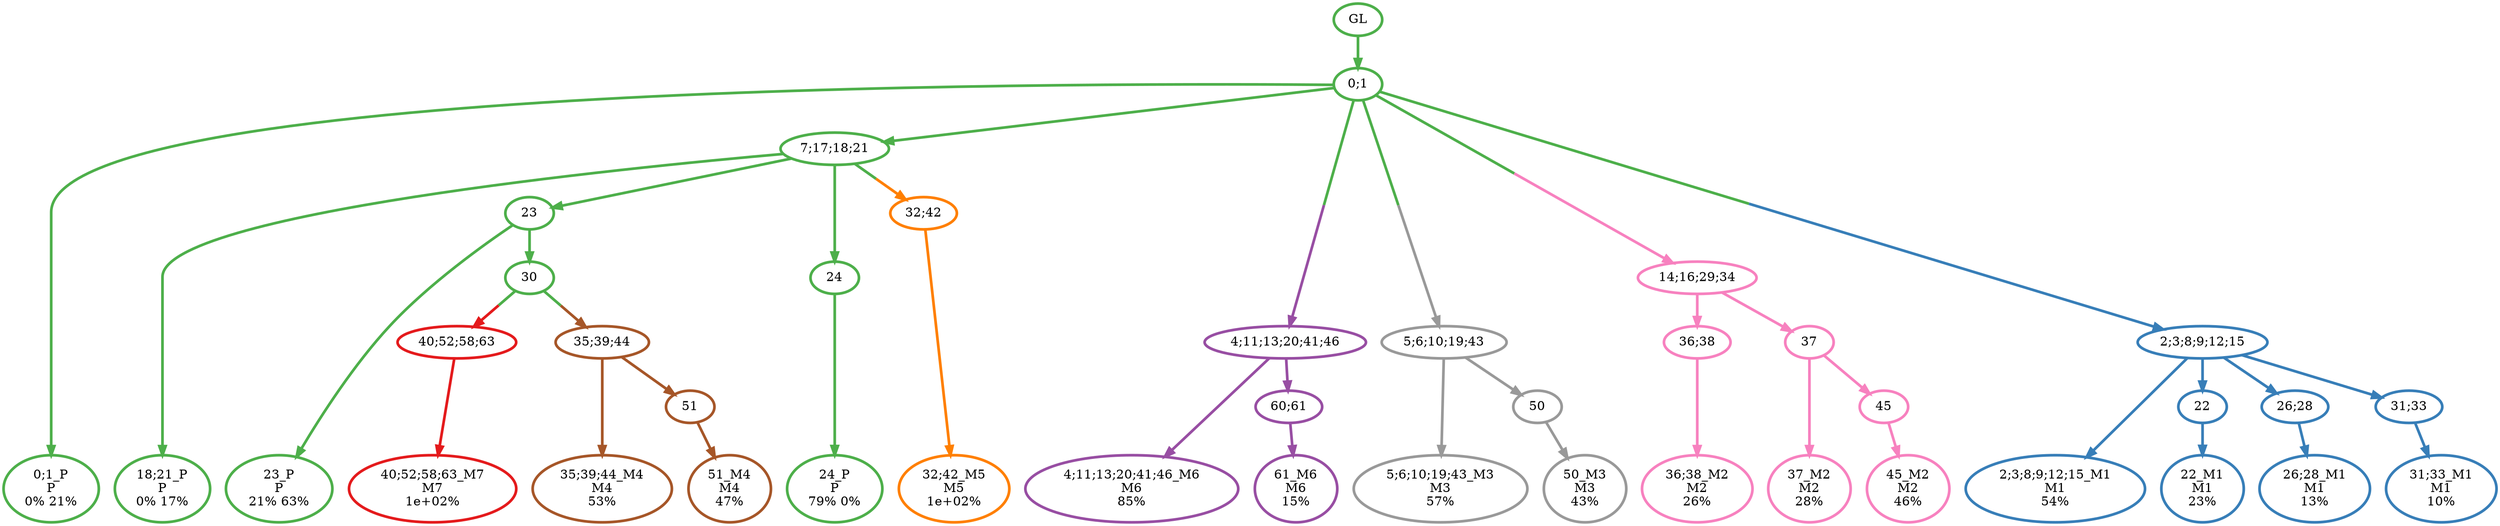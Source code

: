 digraph T {
	{
		rank=same
		38 [penwidth=3,colorscheme=set19,color=3,label="0;1_P\nP\n0% 21%"]
		36 [penwidth=3,colorscheme=set19,color=3,label="18;21_P\nP\n0% 17%"]
		34 [penwidth=3,colorscheme=set19,color=3,label="23_P\nP\n21% 63%"]
		32 [penwidth=3,colorscheme=set19,color=3,label="24_P\nP\n79% 0%"]
		31 [penwidth=3,colorscheme=set19,color=2,label="2;3;8;9;12;15_M1\nM1\n54%"]
		29 [penwidth=3,colorscheme=set19,color=2,label="22_M1\nM1\n23%"]
		27 [penwidth=3,colorscheme=set19,color=2,label="26;28_M1\nM1\n13%"]
		25 [penwidth=3,colorscheme=set19,color=2,label="31;33_M1\nM1\n10%"]
		23 [penwidth=3,colorscheme=set19,color=8,label="36;38_M2\nM2\n26%"]
		21 [penwidth=3,colorscheme=set19,color=8,label="37_M2\nM2\n28%"]
		19 [penwidth=3,colorscheme=set19,color=8,label="45_M2\nM2\n46%"]
		18 [penwidth=3,colorscheme=set19,color=9,label="5;6;10;19;43_M3\nM3\n57%"]
		16 [penwidth=3,colorscheme=set19,color=9,label="50_M3\nM3\n43%"]
		14 [penwidth=3,colorscheme=set19,color=7,label="35;39;44_M4\nM4\n53%"]
		12 [penwidth=3,colorscheme=set19,color=7,label="51_M4\nM4\n47%"]
		11 [penwidth=3,colorscheme=set19,color=5,label="32;42_M5\nM5\n1e+02%"]
		10 [penwidth=3,colorscheme=set19,color=4,label="4;11;13;20;41;46_M6\nM6\n85%"]
		8 [penwidth=3,colorscheme=set19,color=4,label="61_M6\nM6\n15%"]
		7 [penwidth=3,colorscheme=set19,color=1,label="40;52;58;63_M7\nM7\n1e+02%"]
	}
	40 [penwidth=3,colorscheme=set19,color=3,label="GL"]
	39 [penwidth=3,colorscheme=set19,color=3,label="0;1"]
	37 [penwidth=3,colorscheme=set19,color=3,label="7;17;18;21"]
	35 [penwidth=3,colorscheme=set19,color=3,label="23"]
	33 [penwidth=3,colorscheme=set19,color=3,label="24"]
	30 [penwidth=3,colorscheme=set19,color=2,label="22"]
	28 [penwidth=3,colorscheme=set19,color=2,label="26;28"]
	26 [penwidth=3,colorscheme=set19,color=2,label="31;33"]
	24 [penwidth=3,colorscheme=set19,color=8,label="36;38"]
	22 [penwidth=3,colorscheme=set19,color=8,label="37"]
	20 [penwidth=3,colorscheme=set19,color=8,label="45"]
	17 [penwidth=3,colorscheme=set19,color=9,label="50"]
	15 [penwidth=3,colorscheme=set19,color=3,label="30"]
	13 [penwidth=3,colorscheme=set19,color=7,label="51"]
	9 [penwidth=3,colorscheme=set19,color=4,label="60;61"]
	6 [penwidth=3,colorscheme=set19,color=1,label="40;52;58;63"]
	5 [penwidth=3,colorscheme=set19,color=4,label="4;11;13;20;41;46"]
	4 [penwidth=3,colorscheme=set19,color=5,label="32;42"]
	3 [penwidth=3,colorscheme=set19,color=7,label="35;39;44"]
	2 [penwidth=3,colorscheme=set19,color=9,label="5;6;10;19;43"]
	1 [penwidth=3,colorscheme=set19,color=8,label="14;16;29;34"]
	0 [penwidth=3,colorscheme=set19,color=2,label="2;3;8;9;12;15"]
	40 -> 39 [penwidth=3,colorscheme=set19,color=3]
	39 -> 38 [penwidth=3,colorscheme=set19,color=3]
	39 -> 37 [penwidth=3,colorscheme=set19,color=3]
	39 -> 5 [penwidth=3,colorscheme=set19,color="3;0.5:4"]
	39 -> 2 [penwidth=3,colorscheme=set19,color="3;0.5:9"]
	39 -> 1 [penwidth=3,colorscheme=set19,color="3;0.5:8"]
	39 -> 0 [penwidth=3,colorscheme=set19,color="3;0.5:2"]
	37 -> 36 [penwidth=3,colorscheme=set19,color=3]
	37 -> 35 [penwidth=3,colorscheme=set19,color=3]
	37 -> 33 [penwidth=3,colorscheme=set19,color=3]
	37 -> 4 [penwidth=3,colorscheme=set19,color="3;0.5:5"]
	35 -> 34 [penwidth=3,colorscheme=set19,color=3]
	35 -> 15 [penwidth=3,colorscheme=set19,color=3]
	33 -> 32 [penwidth=3,colorscheme=set19,color=3]
	30 -> 29 [penwidth=3,colorscheme=set19,color=2]
	28 -> 27 [penwidth=3,colorscheme=set19,color=2]
	26 -> 25 [penwidth=3,colorscheme=set19,color=2]
	24 -> 23 [penwidth=3,colorscheme=set19,color=8]
	22 -> 21 [penwidth=3,colorscheme=set19,color=8]
	22 -> 20 [penwidth=3,colorscheme=set19,color=8]
	20 -> 19 [penwidth=3,colorscheme=set19,color=8]
	17 -> 16 [penwidth=3,colorscheme=set19,color=9]
	15 -> 6 [penwidth=3,colorscheme=set19,color="3;0.5:1"]
	15 -> 3 [penwidth=3,colorscheme=set19,color="3;0.5:7"]
	13 -> 12 [penwidth=3,colorscheme=set19,color=7]
	9 -> 8 [penwidth=3,colorscheme=set19,color=4]
	6 -> 7 [penwidth=3,colorscheme=set19,color=1]
	5 -> 10 [penwidth=3,colorscheme=set19,color=4]
	5 -> 9 [penwidth=3,colorscheme=set19,color=4]
	4 -> 11 [penwidth=3,colorscheme=set19,color=5]
	3 -> 14 [penwidth=3,colorscheme=set19,color=7]
	3 -> 13 [penwidth=3,colorscheme=set19,color=7]
	2 -> 18 [penwidth=3,colorscheme=set19,color=9]
	2 -> 17 [penwidth=3,colorscheme=set19,color=9]
	1 -> 24 [penwidth=3,colorscheme=set19,color=8]
	1 -> 22 [penwidth=3,colorscheme=set19,color=8]
	0 -> 31 [penwidth=3,colorscheme=set19,color=2]
	0 -> 30 [penwidth=3,colorscheme=set19,color=2]
	0 -> 28 [penwidth=3,colorscheme=set19,color=2]
	0 -> 26 [penwidth=3,colorscheme=set19,color=2]
}
